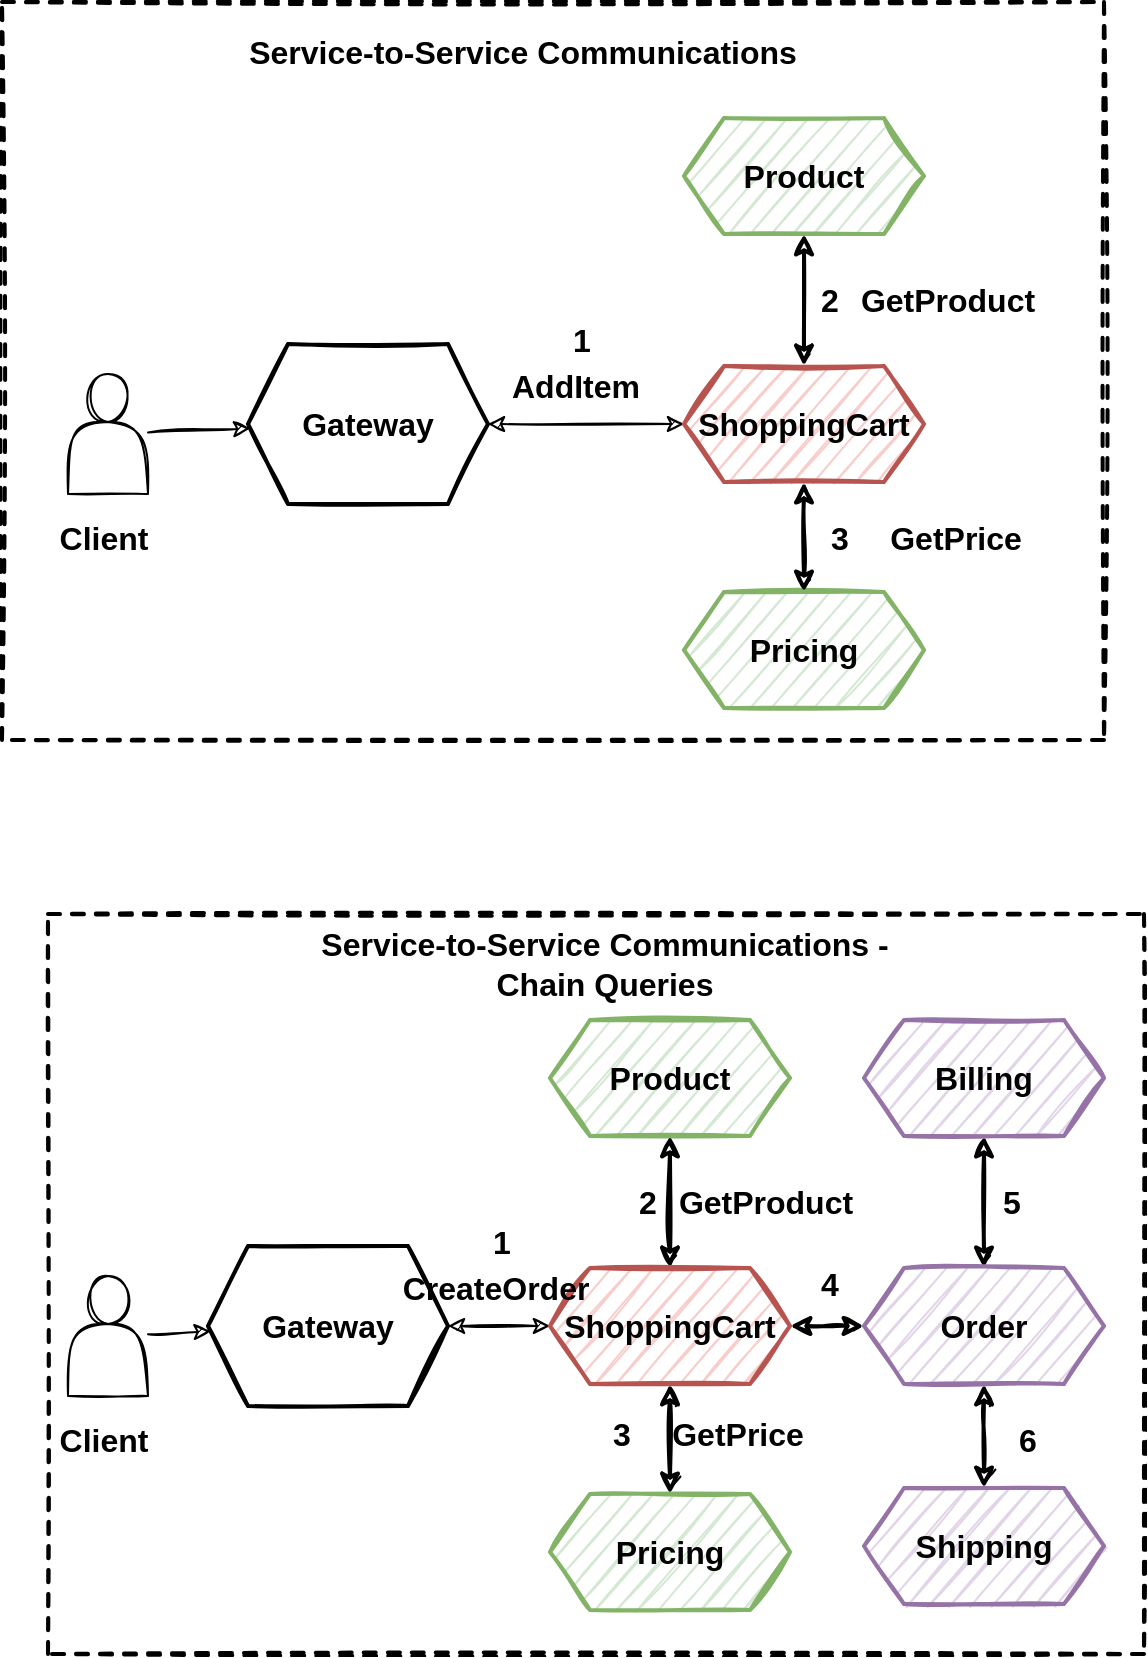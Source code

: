 <mxfile version="14.6.13" type="device"><diagram id="O4We3TlcgWNvYi_soNku" name="Page-1"><mxGraphModel dx="1506" dy="-1592" grid="0" gridSize="10" guides="1" tooltips="1" connect="1" arrows="1" fold="1" page="0" pageScale="1" pageWidth="850" pageHeight="1100" math="0" shadow="0"><root><mxCell id="0"/><mxCell id="1" parent="0"/><mxCell id="ZmsHxAFBUjwj7FRsKORz-1" value="" style="rounded=0;whiteSpace=wrap;html=1;sketch=1;fontSize=16;dashed=1;strokeWidth=2;" parent="1" vertex="1"><mxGeometry x="-610" y="2168" width="551" height="369" as="geometry"/></mxCell><mxCell id="ZmsHxAFBUjwj7FRsKORz-2" style="rounded=0;sketch=1;orthogonalLoop=1;jettySize=auto;html=1;fontSize=16;" parent="1" source="ZmsHxAFBUjwj7FRsKORz-3" target="ZmsHxAFBUjwj7FRsKORz-10" edge="1"><mxGeometry relative="1" as="geometry"><mxPoint x="-459.5" y="2270" as="targetPoint"/></mxGeometry></mxCell><mxCell id="ZmsHxAFBUjwj7FRsKORz-3" value="" style="shape=actor;whiteSpace=wrap;html=1;sketch=1;" parent="1" vertex="1"><mxGeometry x="-577" y="2354" width="40" height="60" as="geometry"/></mxCell><mxCell id="ZmsHxAFBUjwj7FRsKORz-4" value="Client" style="text;html=1;strokeColor=none;fillColor=none;align=center;verticalAlign=middle;whiteSpace=wrap;rounded=0;sketch=1;fontStyle=1;fontSize=16;" parent="1" vertex="1"><mxGeometry x="-579" y="2426" width="40" height="20" as="geometry"/></mxCell><mxCell id="ZmsHxAFBUjwj7FRsKORz-5" value="Service-to-Service Communications" style="text;html=1;strokeColor=none;fillColor=none;align=center;verticalAlign=middle;whiteSpace=wrap;rounded=0;sketch=1;fontStyle=1;fontSize=16;" parent="1" vertex="1"><mxGeometry x="-515" y="2183" width="331.25" height="20" as="geometry"/></mxCell><mxCell id="ZmsHxAFBUjwj7FRsKORz-7" style="edgeStyle=none;rounded=0;sketch=1;orthogonalLoop=1;jettySize=auto;html=1;startArrow=classic;startFill=1;" parent="1" source="ZmsHxAFBUjwj7FRsKORz-10" target="ZmsHxAFBUjwj7FRsKORz-14" edge="1"><mxGeometry relative="1" as="geometry"/></mxCell><mxCell id="ZmsHxAFBUjwj7FRsKORz-10" value="Gateway" style="shape=hexagon;perimeter=hexagonPerimeter2;whiteSpace=wrap;html=1;fixedSize=1;sketch=1;fontSize=16;strokeWidth=2;fontStyle=1;" parent="1" vertex="1"><mxGeometry x="-487" y="2339" width="120" height="80" as="geometry"/></mxCell><mxCell id="ZmsHxAFBUjwj7FRsKORz-11" value="Product" style="shape=hexagon;perimeter=hexagonPerimeter2;whiteSpace=wrap;html=1;fixedSize=1;sketch=1;fontSize=16;strokeWidth=2;fontStyle=1;fillColor=#d5e8d4;strokeColor=#82b366;" parent="1" vertex="1"><mxGeometry x="-269" y="2226" width="120" height="58" as="geometry"/></mxCell><mxCell id="ZmsHxAFBUjwj7FRsKORz-12" value="Pricing" style="shape=hexagon;perimeter=hexagonPerimeter2;whiteSpace=wrap;html=1;fixedSize=1;sketch=1;fontSize=16;strokeWidth=2;fontStyle=1;fillColor=#d5e8d4;strokeColor=#82b366;" parent="1" vertex="1"><mxGeometry x="-269" y="2463" width="120" height="58" as="geometry"/></mxCell><mxCell id="1hitTxX8sZm9ZD5Z2TLI-2" style="edgeStyle=orthogonalEdgeStyle;rounded=0;orthogonalLoop=1;jettySize=auto;html=1;sketch=1;startArrow=classic;startFill=1;strokeWidth=2;" edge="1" parent="1" source="ZmsHxAFBUjwj7FRsKORz-14" target="ZmsHxAFBUjwj7FRsKORz-11"><mxGeometry relative="1" as="geometry"/></mxCell><mxCell id="1hitTxX8sZm9ZD5Z2TLI-3" style="edgeStyle=orthogonalEdgeStyle;rounded=0;sketch=1;orthogonalLoop=1;jettySize=auto;html=1;startArrow=classic;startFill=1;strokeWidth=2;" edge="1" parent="1" source="ZmsHxAFBUjwj7FRsKORz-14" target="ZmsHxAFBUjwj7FRsKORz-12"><mxGeometry relative="1" as="geometry"/></mxCell><mxCell id="ZmsHxAFBUjwj7FRsKORz-14" value="ShoppingCart" style="shape=hexagon;perimeter=hexagonPerimeter2;whiteSpace=wrap;html=1;fixedSize=1;sketch=1;fontSize=16;strokeWidth=2;fontStyle=1;fillColor=#f8cecc;strokeColor=#b85450;" parent="1" vertex="1"><mxGeometry x="-269" y="2350" width="120" height="58" as="geometry"/></mxCell><mxCell id="dR-oainkwUAPanGKqEeY-5" value="1" style="text;html=1;strokeColor=none;fillColor=none;align=center;verticalAlign=middle;whiteSpace=wrap;rounded=0;fontStyle=1;fontSize=16;" parent="1" vertex="1"><mxGeometry x="-340" y="2327" width="40" height="20" as="geometry"/></mxCell><mxCell id="dR-oainkwUAPanGKqEeY-6" value="2" style="text;html=1;strokeColor=none;fillColor=none;align=center;verticalAlign=middle;whiteSpace=wrap;rounded=0;fontStyle=1;fontSize=16;" parent="1" vertex="1"><mxGeometry x="-216" y="2307" width="40" height="20" as="geometry"/></mxCell><mxCell id="dR-oainkwUAPanGKqEeY-12" style="edgeStyle=orthogonalEdgeStyle;rounded=0;orthogonalLoop=1;jettySize=auto;html=1;exitX=0.5;exitY=1;exitDx=0;exitDy=0;fontSize=16;strokeWidth=1;" parent="1" edge="1"><mxGeometry relative="1" as="geometry"><mxPoint x="-520" y="2354" as="sourcePoint"/><mxPoint x="-520" y="2354" as="targetPoint"/></mxGeometry></mxCell><mxCell id="1hitTxX8sZm9ZD5Z2TLI-4" value="AddItem" style="text;html=1;strokeColor=none;fillColor=none;align=center;verticalAlign=middle;whiteSpace=wrap;rounded=0;sketch=1;fontStyle=1;fontSize=16;" vertex="1" parent="1"><mxGeometry x="-343" y="2350" width="40" height="20" as="geometry"/></mxCell><mxCell id="1hitTxX8sZm9ZD5Z2TLI-5" value="3" style="text;html=1;strokeColor=none;fillColor=none;align=center;verticalAlign=middle;whiteSpace=wrap;rounded=0;fontStyle=1;fontSize=16;" vertex="1" parent="1"><mxGeometry x="-211" y="2426" width="40" height="20" as="geometry"/></mxCell><mxCell id="1hitTxX8sZm9ZD5Z2TLI-8" value="GetProduct" style="text;html=1;strokeColor=none;fillColor=none;align=center;verticalAlign=middle;whiteSpace=wrap;rounded=0;sketch=1;fontStyle=1;fontSize=16;" vertex="1" parent="1"><mxGeometry x="-157" y="2307" width="40" height="20" as="geometry"/></mxCell><mxCell id="1hitTxX8sZm9ZD5Z2TLI-9" value="GetPrice" style="text;html=1;strokeColor=none;fillColor=none;align=center;verticalAlign=middle;whiteSpace=wrap;rounded=0;sketch=1;fontStyle=1;fontSize=16;" vertex="1" parent="1"><mxGeometry x="-153" y="2426" width="40" height="20" as="geometry"/></mxCell><mxCell id="1hitTxX8sZm9ZD5Z2TLI-10" value="" style="rounded=0;whiteSpace=wrap;html=1;sketch=1;fontSize=16;dashed=1;strokeWidth=2;" vertex="1" parent="1"><mxGeometry x="-587" y="2624" width="548" height="370" as="geometry"/></mxCell><mxCell id="1hitTxX8sZm9ZD5Z2TLI-11" style="rounded=0;sketch=1;orthogonalLoop=1;jettySize=auto;html=1;fontSize=16;" edge="1" parent="1" source="1hitTxX8sZm9ZD5Z2TLI-12" target="1hitTxX8sZm9ZD5Z2TLI-16"><mxGeometry relative="1" as="geometry"><mxPoint x="-459.5" y="2721" as="targetPoint"/></mxGeometry></mxCell><mxCell id="1hitTxX8sZm9ZD5Z2TLI-12" value="" style="shape=actor;whiteSpace=wrap;html=1;sketch=1;" vertex="1" parent="1"><mxGeometry x="-577" y="2805" width="40" height="60" as="geometry"/></mxCell><mxCell id="1hitTxX8sZm9ZD5Z2TLI-13" value="Client" style="text;html=1;strokeColor=none;fillColor=none;align=center;verticalAlign=middle;whiteSpace=wrap;rounded=0;sketch=1;fontStyle=1;fontSize=16;" vertex="1" parent="1"><mxGeometry x="-579" y="2877" width="40" height="20" as="geometry"/></mxCell><mxCell id="1hitTxX8sZm9ZD5Z2TLI-14" value="Service-to-Service Communications - Chain Queries" style="text;html=1;strokeColor=none;fillColor=none;align=center;verticalAlign=middle;whiteSpace=wrap;rounded=0;sketch=1;fontStyle=1;fontSize=16;" vertex="1" parent="1"><mxGeometry x="-474" y="2639" width="331.25" height="20" as="geometry"/></mxCell><mxCell id="1hitTxX8sZm9ZD5Z2TLI-15" style="edgeStyle=none;rounded=0;sketch=1;orthogonalLoop=1;jettySize=auto;html=1;startArrow=classic;startFill=1;" edge="1" parent="1" source="1hitTxX8sZm9ZD5Z2TLI-16" target="1hitTxX8sZm9ZD5Z2TLI-21"><mxGeometry relative="1" as="geometry"/></mxCell><mxCell id="1hitTxX8sZm9ZD5Z2TLI-16" value="Gateway" style="shape=hexagon;perimeter=hexagonPerimeter2;whiteSpace=wrap;html=1;fixedSize=1;sketch=1;fontSize=16;strokeWidth=2;fontStyle=1;" vertex="1" parent="1"><mxGeometry x="-507" y="2790" width="120" height="80" as="geometry"/></mxCell><mxCell id="1hitTxX8sZm9ZD5Z2TLI-17" value="Product" style="shape=hexagon;perimeter=hexagonPerimeter2;whiteSpace=wrap;html=1;fixedSize=1;sketch=1;fontSize=16;strokeWidth=2;fontStyle=1;fillColor=#d5e8d4;strokeColor=#82b366;" vertex="1" parent="1"><mxGeometry x="-336" y="2677" width="120" height="58" as="geometry"/></mxCell><mxCell id="1hitTxX8sZm9ZD5Z2TLI-18" value="Pricing" style="shape=hexagon;perimeter=hexagonPerimeter2;whiteSpace=wrap;html=1;fixedSize=1;sketch=1;fontSize=16;strokeWidth=2;fontStyle=1;fillColor=#d5e8d4;strokeColor=#82b366;" vertex="1" parent="1"><mxGeometry x="-336" y="2914" width="120" height="58" as="geometry"/></mxCell><mxCell id="1hitTxX8sZm9ZD5Z2TLI-19" style="edgeStyle=orthogonalEdgeStyle;rounded=0;orthogonalLoop=1;jettySize=auto;html=1;sketch=1;startArrow=classic;startFill=1;strokeWidth=2;" edge="1" parent="1" source="1hitTxX8sZm9ZD5Z2TLI-21" target="1hitTxX8sZm9ZD5Z2TLI-17"><mxGeometry relative="1" as="geometry"/></mxCell><mxCell id="1hitTxX8sZm9ZD5Z2TLI-20" style="edgeStyle=orthogonalEdgeStyle;rounded=0;sketch=1;orthogonalLoop=1;jettySize=auto;html=1;startArrow=classic;startFill=1;strokeWidth=2;" edge="1" parent="1" source="1hitTxX8sZm9ZD5Z2TLI-21" target="1hitTxX8sZm9ZD5Z2TLI-18"><mxGeometry relative="1" as="geometry"/></mxCell><mxCell id="1hitTxX8sZm9ZD5Z2TLI-31" value="" style="edgeStyle=orthogonalEdgeStyle;rounded=0;sketch=1;orthogonalLoop=1;jettySize=auto;html=1;startArrow=classic;startFill=1;strokeWidth=2;" edge="1" parent="1" source="1hitTxX8sZm9ZD5Z2TLI-21" target="1hitTxX8sZm9ZD5Z2TLI-30"><mxGeometry relative="1" as="geometry"/></mxCell><mxCell id="1hitTxX8sZm9ZD5Z2TLI-21" value="ShoppingCart" style="shape=hexagon;perimeter=hexagonPerimeter2;whiteSpace=wrap;html=1;fixedSize=1;sketch=1;fontSize=16;strokeWidth=2;fontStyle=1;fillColor=#f8cecc;strokeColor=#b85450;" vertex="1" parent="1"><mxGeometry x="-336" y="2801" width="120" height="58" as="geometry"/></mxCell><mxCell id="1hitTxX8sZm9ZD5Z2TLI-22" value="1" style="text;html=1;strokeColor=none;fillColor=none;align=center;verticalAlign=middle;whiteSpace=wrap;rounded=0;fontStyle=1;fontSize=16;" vertex="1" parent="1"><mxGeometry x="-380" y="2778" width="40" height="20" as="geometry"/></mxCell><mxCell id="1hitTxX8sZm9ZD5Z2TLI-23" value="2" style="text;html=1;strokeColor=none;fillColor=none;align=center;verticalAlign=middle;whiteSpace=wrap;rounded=0;fontStyle=1;fontSize=16;" vertex="1" parent="1"><mxGeometry x="-307" y="2758" width="40" height="20" as="geometry"/></mxCell><mxCell id="1hitTxX8sZm9ZD5Z2TLI-24" style="edgeStyle=orthogonalEdgeStyle;rounded=0;orthogonalLoop=1;jettySize=auto;html=1;exitX=0.5;exitY=1;exitDx=0;exitDy=0;fontSize=16;strokeWidth=1;" edge="1" parent="1"><mxGeometry relative="1" as="geometry"><mxPoint x="-520" y="2805" as="sourcePoint"/><mxPoint x="-520" y="2805" as="targetPoint"/></mxGeometry></mxCell><mxCell id="1hitTxX8sZm9ZD5Z2TLI-25" value="CreateOrder" style="text;html=1;strokeColor=none;fillColor=none;align=center;verticalAlign=middle;whiteSpace=wrap;rounded=0;sketch=1;fontStyle=1;fontSize=16;" vertex="1" parent="1"><mxGeometry x="-383" y="2801" width="40" height="20" as="geometry"/></mxCell><mxCell id="1hitTxX8sZm9ZD5Z2TLI-26" value="3" style="text;html=1;strokeColor=none;fillColor=none;align=center;verticalAlign=middle;whiteSpace=wrap;rounded=0;fontStyle=1;fontSize=16;" vertex="1" parent="1"><mxGeometry x="-320" y="2874" width="40" height="20" as="geometry"/></mxCell><mxCell id="1hitTxX8sZm9ZD5Z2TLI-27" value="GetProduct" style="text;html=1;strokeColor=none;fillColor=none;align=center;verticalAlign=middle;whiteSpace=wrap;rounded=0;sketch=1;fontStyle=1;fontSize=16;" vertex="1" parent="1"><mxGeometry x="-248" y="2758" width="40" height="20" as="geometry"/></mxCell><mxCell id="1hitTxX8sZm9ZD5Z2TLI-28" value="GetPrice" style="text;html=1;strokeColor=none;fillColor=none;align=center;verticalAlign=middle;whiteSpace=wrap;rounded=0;sketch=1;fontStyle=1;fontSize=16;" vertex="1" parent="1"><mxGeometry x="-262" y="2874" width="40" height="20" as="geometry"/></mxCell><mxCell id="1hitTxX8sZm9ZD5Z2TLI-33" value="" style="edgeStyle=orthogonalEdgeStyle;rounded=0;sketch=1;orthogonalLoop=1;jettySize=auto;html=1;startArrow=classic;startFill=1;strokeWidth=2;" edge="1" parent="1" source="1hitTxX8sZm9ZD5Z2TLI-30" target="1hitTxX8sZm9ZD5Z2TLI-32"><mxGeometry relative="1" as="geometry"/></mxCell><mxCell id="1hitTxX8sZm9ZD5Z2TLI-35" value="" style="edgeStyle=orthogonalEdgeStyle;rounded=0;sketch=1;orthogonalLoop=1;jettySize=auto;html=1;startArrow=classic;startFill=1;strokeWidth=2;" edge="1" parent="1" source="1hitTxX8sZm9ZD5Z2TLI-30" target="1hitTxX8sZm9ZD5Z2TLI-34"><mxGeometry relative="1" as="geometry"/></mxCell><mxCell id="1hitTxX8sZm9ZD5Z2TLI-30" value="Order" style="shape=hexagon;perimeter=hexagonPerimeter2;whiteSpace=wrap;html=1;fixedSize=1;sketch=1;fontSize=16;strokeWidth=2;fontStyle=1;fillColor=#e1d5e7;strokeColor=#9673a6;" vertex="1" parent="1"><mxGeometry x="-179" y="2801" width="120" height="58" as="geometry"/></mxCell><mxCell id="1hitTxX8sZm9ZD5Z2TLI-32" value="Shipping" style="shape=hexagon;perimeter=hexagonPerimeter2;whiteSpace=wrap;html=1;fixedSize=1;sketch=1;fontSize=16;strokeWidth=2;fontStyle=1;fillColor=#e1d5e7;strokeColor=#9673a6;" vertex="1" parent="1"><mxGeometry x="-179" y="2911" width="120" height="58" as="geometry"/></mxCell><mxCell id="1hitTxX8sZm9ZD5Z2TLI-34" value="Billing" style="shape=hexagon;perimeter=hexagonPerimeter2;whiteSpace=wrap;html=1;fixedSize=1;sketch=1;fontSize=16;strokeWidth=2;fontStyle=1;fillColor=#e1d5e7;strokeColor=#9673a6;" vertex="1" parent="1"><mxGeometry x="-179" y="2677" width="120" height="58" as="geometry"/></mxCell><mxCell id="1hitTxX8sZm9ZD5Z2TLI-36" value="4" style="text;html=1;strokeColor=none;fillColor=none;align=center;verticalAlign=middle;whiteSpace=wrap;rounded=0;fontStyle=1;fontSize=16;" vertex="1" parent="1"><mxGeometry x="-216" y="2799" width="40" height="20" as="geometry"/></mxCell><mxCell id="1hitTxX8sZm9ZD5Z2TLI-37" value="5" style="text;html=1;strokeColor=none;fillColor=none;align=center;verticalAlign=middle;whiteSpace=wrap;rounded=0;fontStyle=1;fontSize=16;" vertex="1" parent="1"><mxGeometry x="-125" y="2758" width="40" height="20" as="geometry"/></mxCell><mxCell id="1hitTxX8sZm9ZD5Z2TLI-38" value="6" style="text;html=1;strokeColor=none;fillColor=none;align=center;verticalAlign=middle;whiteSpace=wrap;rounded=0;fontStyle=1;fontSize=16;" vertex="1" parent="1"><mxGeometry x="-117" y="2877" width="40" height="20" as="geometry"/></mxCell></root></mxGraphModel></diagram></mxfile>